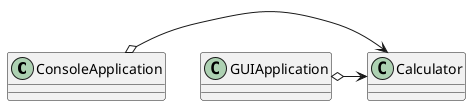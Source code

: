 @startuml
class ConsoleApplication
class GUIApplication
class Calculator

ConsoleApplication o-> Calculator
GUIApplication o-> Calculator
@enduml